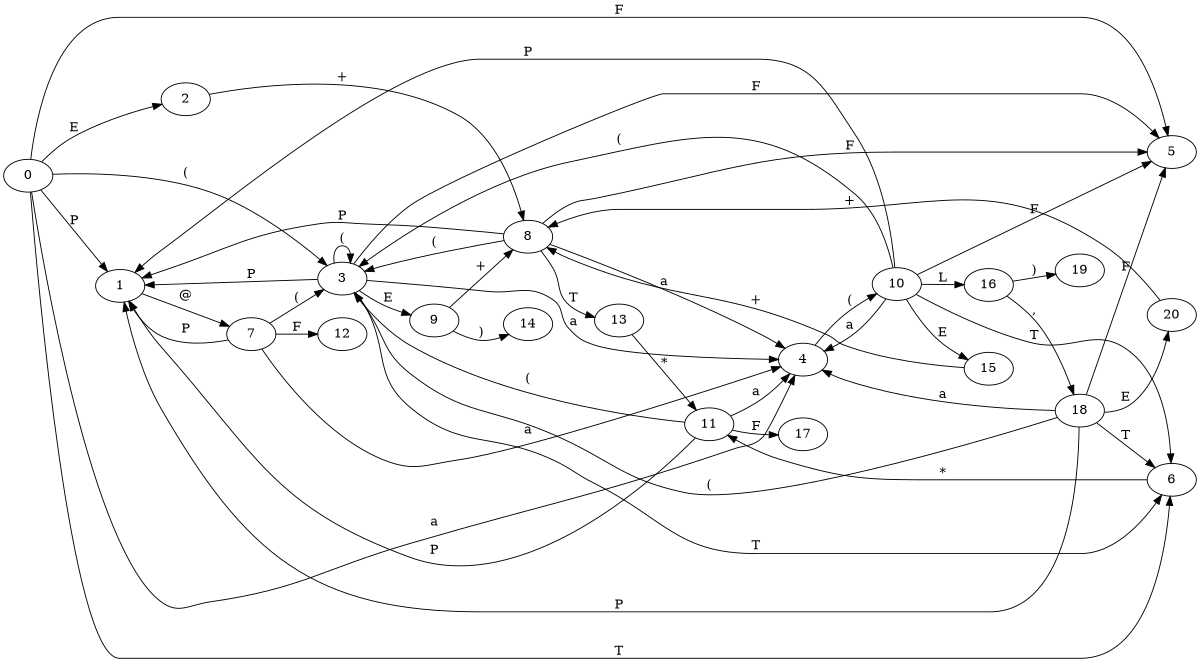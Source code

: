 digraph {
	rankdir=LR size="8,5"
	0 -> 1 [label=P]
	0 -> 2 [label=E]
	0 -> 3 [label="("]
	0 -> 4 [label=a]
	0 -> 5 [label=F]
	0 -> 6 [label=T]
	1 -> 7 [label="@"]
	2 -> 8 [label="+"]
	3 -> 1 [label=P]
	3 -> 9 [label=E]
	3 -> 3 [label="("]
	3 -> 4 [label=a]
	3 -> 5 [label=F]
	3 -> 6 [label=T]
	4 -> 10 [label="("]
	6 -> 11 [label="*"]
	7 -> 1 [label=P]
	7 -> 3 [label="("]
	7 -> 4 [label=a]
	7 -> 12 [label=F]
	8 -> 1 [label=P]
	8 -> 3 [label="("]
	8 -> 4 [label=a]
	8 -> 5 [label=F]
	8 -> 13 [label=T]
	9 -> 8 [label="+"]
	9 -> 14 [label=")"]
	10 -> 1 [label=P]
	10 -> 15 [label=E]
	10 -> 3 [label="("]
	10 -> 16 [label=L]
	10 -> 4 [label=a]
	10 -> 5 [label=F]
	10 -> 6 [label=T]
	11 -> 1 [label=P]
	11 -> 3 [label="("]
	11 -> 4 [label=a]
	11 -> 17 [label=F]
	13 -> 11 [label="*"]
	15 -> 8 [label="+"]
	16 -> 18 [label=","]
	16 -> 19 [label=")"]
	18 -> 1 [label=P]
	18 -> 20 [label=E]
	18 -> 3 [label="("]
	18 -> 4 [label=a]
	18 -> 5 [label=F]
	18 -> 6 [label=T]
	20 -> 8 [label="+"]
}
